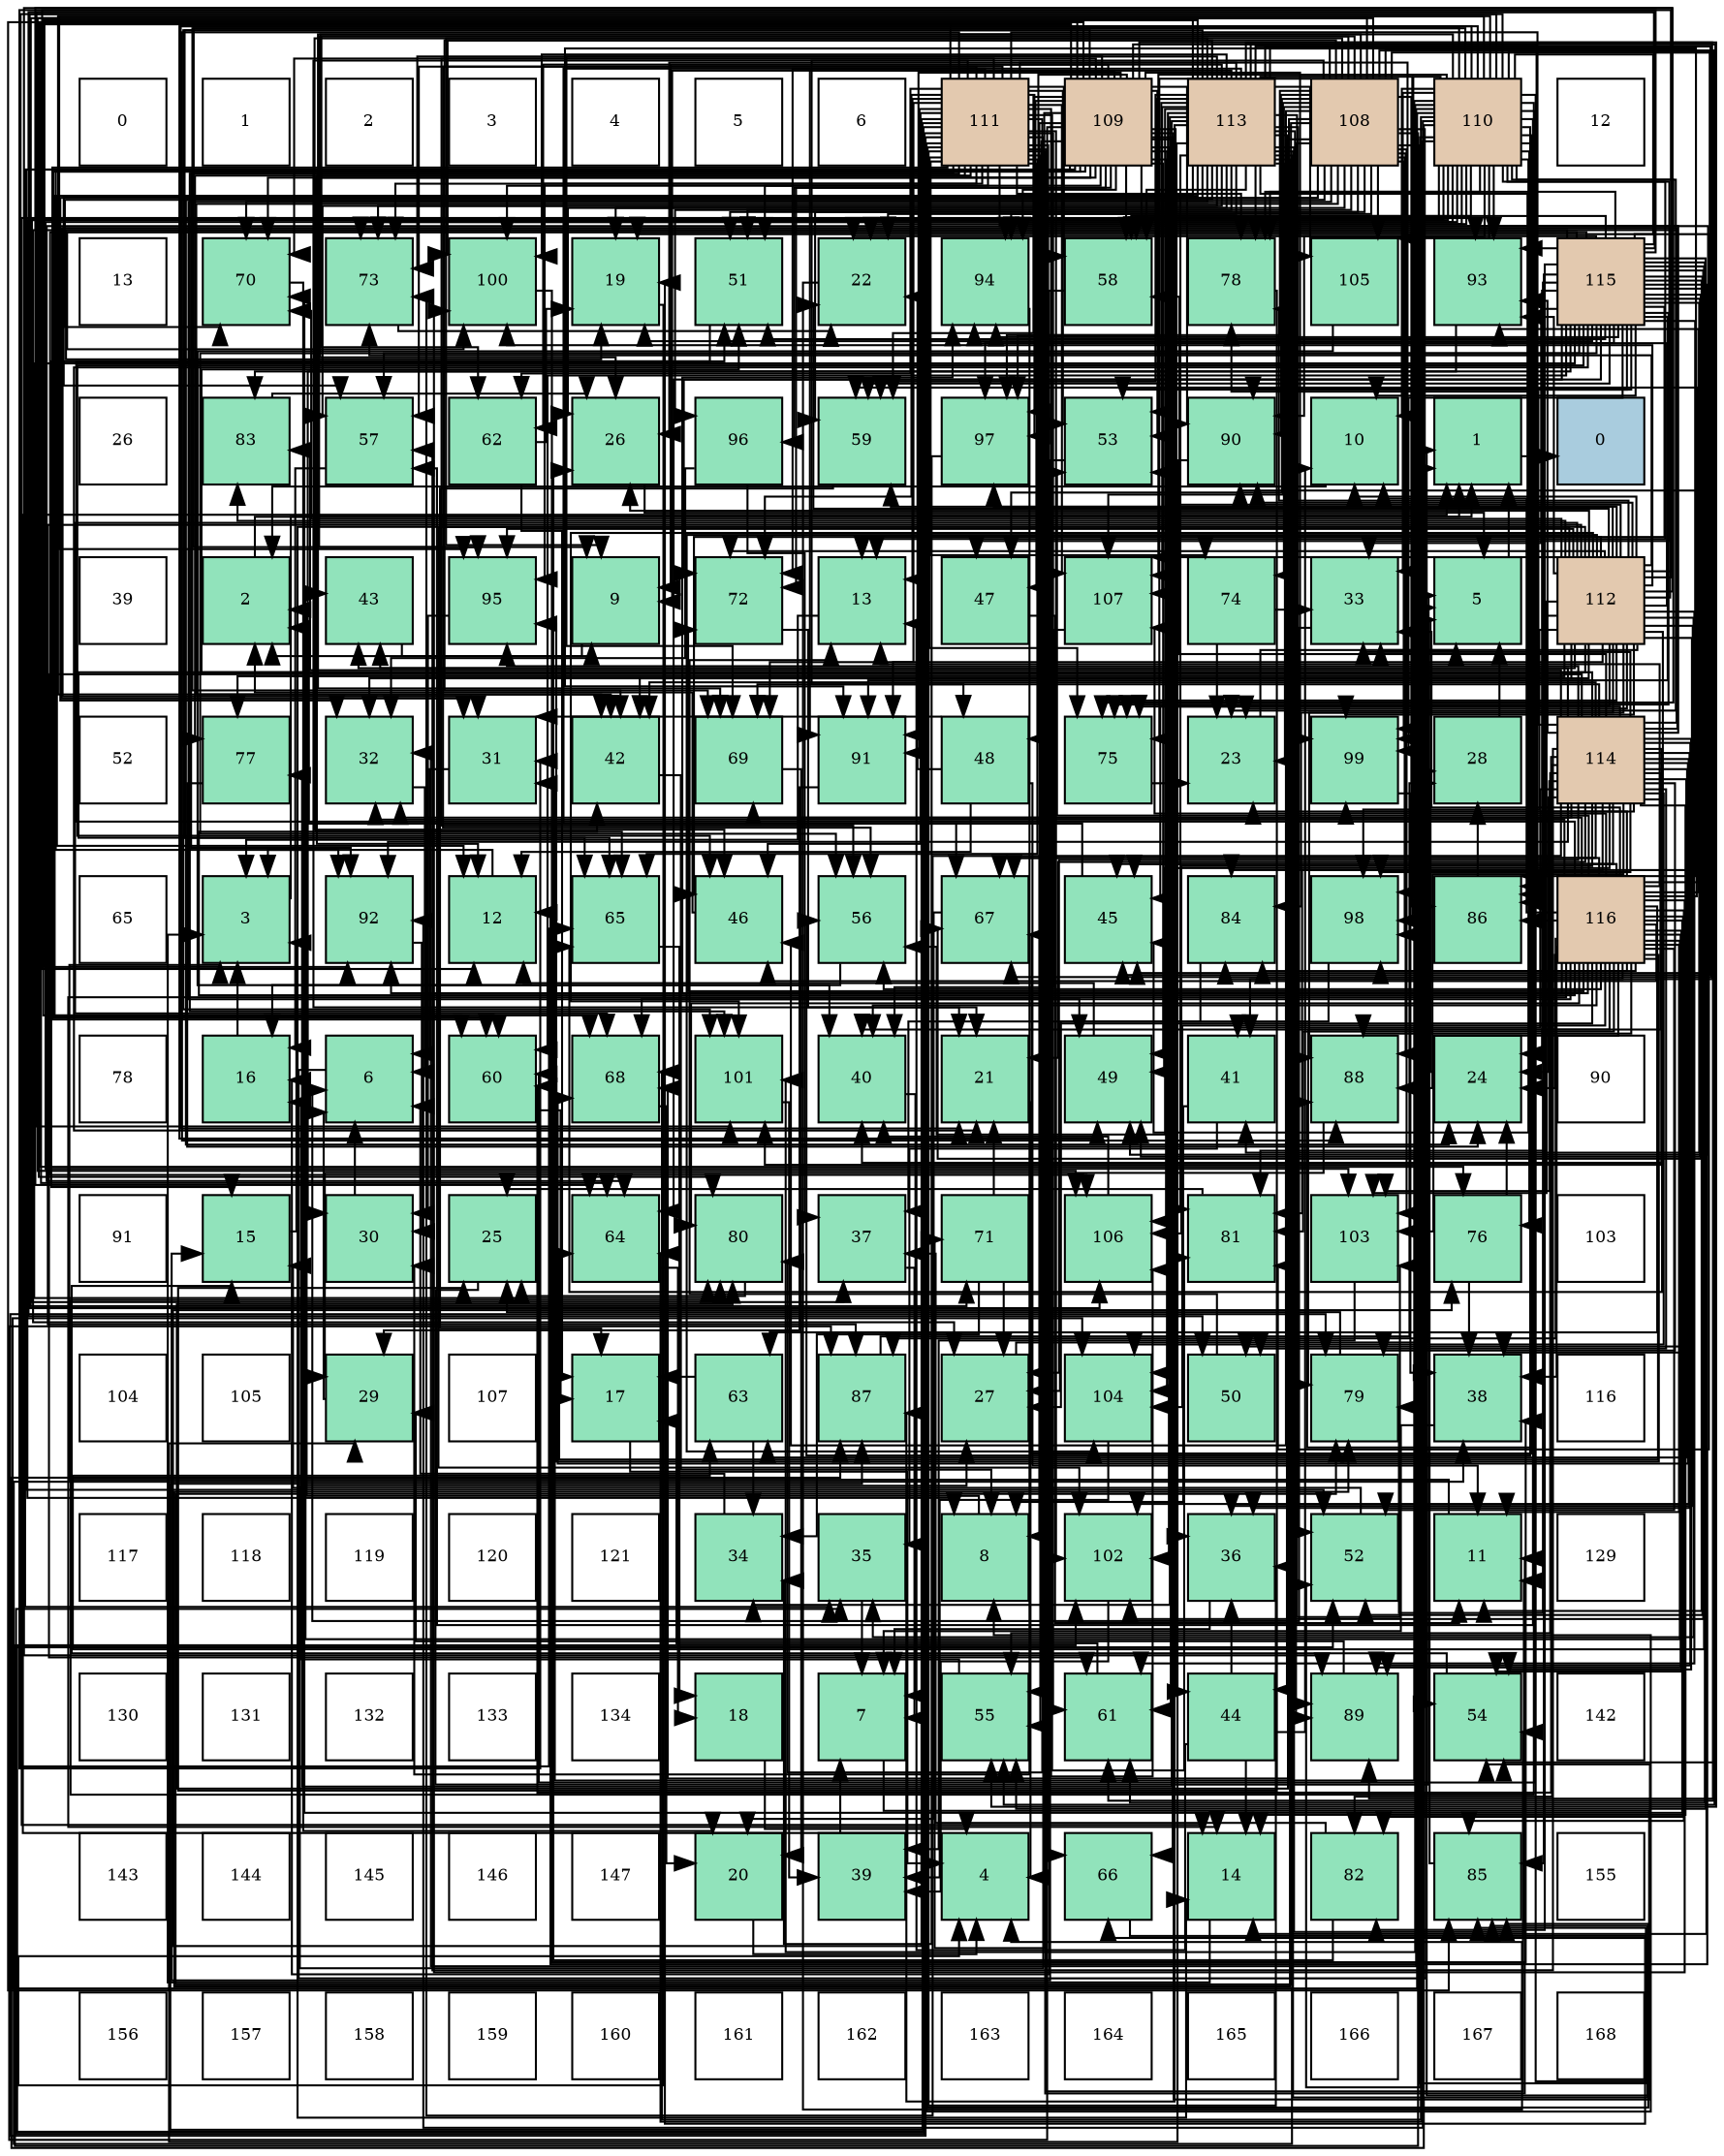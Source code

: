 digraph layout{
 rankdir=TB;
 splines=ortho;
 node [style=filled shape=square fixedsize=true width=0.6];
0[label="0", fontsize=8, fillcolor="#ffffff"];
1[label="1", fontsize=8, fillcolor="#ffffff"];
2[label="2", fontsize=8, fillcolor="#ffffff"];
3[label="3", fontsize=8, fillcolor="#ffffff"];
4[label="4", fontsize=8, fillcolor="#ffffff"];
5[label="5", fontsize=8, fillcolor="#ffffff"];
6[label="6", fontsize=8, fillcolor="#ffffff"];
7[label="111", fontsize=8, fillcolor="#e3c9af"];
8[label="109", fontsize=8, fillcolor="#e3c9af"];
9[label="113", fontsize=8, fillcolor="#e3c9af"];
10[label="108", fontsize=8, fillcolor="#e3c9af"];
11[label="110", fontsize=8, fillcolor="#e3c9af"];
12[label="12", fontsize=8, fillcolor="#ffffff"];
13[label="13", fontsize=8, fillcolor="#ffffff"];
14[label="70", fontsize=8, fillcolor="#91e3bb"];
15[label="73", fontsize=8, fillcolor="#91e3bb"];
16[label="100", fontsize=8, fillcolor="#91e3bb"];
17[label="19", fontsize=8, fillcolor="#91e3bb"];
18[label="51", fontsize=8, fillcolor="#91e3bb"];
19[label="22", fontsize=8, fillcolor="#91e3bb"];
20[label="94", fontsize=8, fillcolor="#91e3bb"];
21[label="58", fontsize=8, fillcolor="#91e3bb"];
22[label="78", fontsize=8, fillcolor="#91e3bb"];
23[label="105", fontsize=8, fillcolor="#91e3bb"];
24[label="93", fontsize=8, fillcolor="#91e3bb"];
25[label="115", fontsize=8, fillcolor="#e3c9af"];
26[label="26", fontsize=8, fillcolor="#ffffff"];
27[label="83", fontsize=8, fillcolor="#91e3bb"];
28[label="57", fontsize=8, fillcolor="#91e3bb"];
29[label="62", fontsize=8, fillcolor="#91e3bb"];
30[label="26", fontsize=8, fillcolor="#91e3bb"];
31[label="96", fontsize=8, fillcolor="#91e3bb"];
32[label="59", fontsize=8, fillcolor="#91e3bb"];
33[label="97", fontsize=8, fillcolor="#91e3bb"];
34[label="53", fontsize=8, fillcolor="#91e3bb"];
35[label="90", fontsize=8, fillcolor="#91e3bb"];
36[label="10", fontsize=8, fillcolor="#91e3bb"];
37[label="1", fontsize=8, fillcolor="#91e3bb"];
38[label="0", fontsize=8, fillcolor="#a9ccde"];
39[label="39", fontsize=8, fillcolor="#ffffff"];
40[label="2", fontsize=8, fillcolor="#91e3bb"];
41[label="43", fontsize=8, fillcolor="#91e3bb"];
42[label="95", fontsize=8, fillcolor="#91e3bb"];
43[label="9", fontsize=8, fillcolor="#91e3bb"];
44[label="72", fontsize=8, fillcolor="#91e3bb"];
45[label="13", fontsize=8, fillcolor="#91e3bb"];
46[label="47", fontsize=8, fillcolor="#91e3bb"];
47[label="107", fontsize=8, fillcolor="#91e3bb"];
48[label="74", fontsize=8, fillcolor="#91e3bb"];
49[label="33", fontsize=8, fillcolor="#91e3bb"];
50[label="5", fontsize=8, fillcolor="#91e3bb"];
51[label="112", fontsize=8, fillcolor="#e3c9af"];
52[label="52", fontsize=8, fillcolor="#ffffff"];
53[label="77", fontsize=8, fillcolor="#91e3bb"];
54[label="32", fontsize=8, fillcolor="#91e3bb"];
55[label="31", fontsize=8, fillcolor="#91e3bb"];
56[label="42", fontsize=8, fillcolor="#91e3bb"];
57[label="69", fontsize=8, fillcolor="#91e3bb"];
58[label="91", fontsize=8, fillcolor="#91e3bb"];
59[label="48", fontsize=8, fillcolor="#91e3bb"];
60[label="75", fontsize=8, fillcolor="#91e3bb"];
61[label="23", fontsize=8, fillcolor="#91e3bb"];
62[label="99", fontsize=8, fillcolor="#91e3bb"];
63[label="28", fontsize=8, fillcolor="#91e3bb"];
64[label="114", fontsize=8, fillcolor="#e3c9af"];
65[label="65", fontsize=8, fillcolor="#ffffff"];
66[label="3", fontsize=8, fillcolor="#91e3bb"];
67[label="92", fontsize=8, fillcolor="#91e3bb"];
68[label="12", fontsize=8, fillcolor="#91e3bb"];
69[label="65", fontsize=8, fillcolor="#91e3bb"];
70[label="46", fontsize=8, fillcolor="#91e3bb"];
71[label="56", fontsize=8, fillcolor="#91e3bb"];
72[label="67", fontsize=8, fillcolor="#91e3bb"];
73[label="45", fontsize=8, fillcolor="#91e3bb"];
74[label="84", fontsize=8, fillcolor="#91e3bb"];
75[label="98", fontsize=8, fillcolor="#91e3bb"];
76[label="86", fontsize=8, fillcolor="#91e3bb"];
77[label="116", fontsize=8, fillcolor="#e3c9af"];
78[label="78", fontsize=8, fillcolor="#ffffff"];
79[label="16", fontsize=8, fillcolor="#91e3bb"];
80[label="6", fontsize=8, fillcolor="#91e3bb"];
81[label="60", fontsize=8, fillcolor="#91e3bb"];
82[label="68", fontsize=8, fillcolor="#91e3bb"];
83[label="101", fontsize=8, fillcolor="#91e3bb"];
84[label="40", fontsize=8, fillcolor="#91e3bb"];
85[label="21", fontsize=8, fillcolor="#91e3bb"];
86[label="49", fontsize=8, fillcolor="#91e3bb"];
87[label="41", fontsize=8, fillcolor="#91e3bb"];
88[label="88", fontsize=8, fillcolor="#91e3bb"];
89[label="24", fontsize=8, fillcolor="#91e3bb"];
90[label="90", fontsize=8, fillcolor="#ffffff"];
91[label="91", fontsize=8, fillcolor="#ffffff"];
92[label="15", fontsize=8, fillcolor="#91e3bb"];
93[label="30", fontsize=8, fillcolor="#91e3bb"];
94[label="25", fontsize=8, fillcolor="#91e3bb"];
95[label="64", fontsize=8, fillcolor="#91e3bb"];
96[label="80", fontsize=8, fillcolor="#91e3bb"];
97[label="37", fontsize=8, fillcolor="#91e3bb"];
98[label="71", fontsize=8, fillcolor="#91e3bb"];
99[label="106", fontsize=8, fillcolor="#91e3bb"];
100[label="81", fontsize=8, fillcolor="#91e3bb"];
101[label="103", fontsize=8, fillcolor="#91e3bb"];
102[label="76", fontsize=8, fillcolor="#91e3bb"];
103[label="103", fontsize=8, fillcolor="#ffffff"];
104[label="104", fontsize=8, fillcolor="#ffffff"];
105[label="105", fontsize=8, fillcolor="#ffffff"];
106[label="29", fontsize=8, fillcolor="#91e3bb"];
107[label="107", fontsize=8, fillcolor="#ffffff"];
108[label="17", fontsize=8, fillcolor="#91e3bb"];
109[label="63", fontsize=8, fillcolor="#91e3bb"];
110[label="87", fontsize=8, fillcolor="#91e3bb"];
111[label="27", fontsize=8, fillcolor="#91e3bb"];
112[label="104", fontsize=8, fillcolor="#91e3bb"];
113[label="50", fontsize=8, fillcolor="#91e3bb"];
114[label="79", fontsize=8, fillcolor="#91e3bb"];
115[label="38", fontsize=8, fillcolor="#91e3bb"];
116[label="116", fontsize=8, fillcolor="#ffffff"];
117[label="117", fontsize=8, fillcolor="#ffffff"];
118[label="118", fontsize=8, fillcolor="#ffffff"];
119[label="119", fontsize=8, fillcolor="#ffffff"];
120[label="120", fontsize=8, fillcolor="#ffffff"];
121[label="121", fontsize=8, fillcolor="#ffffff"];
122[label="34", fontsize=8, fillcolor="#91e3bb"];
123[label="35", fontsize=8, fillcolor="#91e3bb"];
124[label="8", fontsize=8, fillcolor="#91e3bb"];
125[label="102", fontsize=8, fillcolor="#91e3bb"];
126[label="36", fontsize=8, fillcolor="#91e3bb"];
127[label="52", fontsize=8, fillcolor="#91e3bb"];
128[label="11", fontsize=8, fillcolor="#91e3bb"];
129[label="129", fontsize=8, fillcolor="#ffffff"];
130[label="130", fontsize=8, fillcolor="#ffffff"];
131[label="131", fontsize=8, fillcolor="#ffffff"];
132[label="132", fontsize=8, fillcolor="#ffffff"];
133[label="133", fontsize=8, fillcolor="#ffffff"];
134[label="134", fontsize=8, fillcolor="#ffffff"];
135[label="18", fontsize=8, fillcolor="#91e3bb"];
136[label="7", fontsize=8, fillcolor="#91e3bb"];
137[label="55", fontsize=8, fillcolor="#91e3bb"];
138[label="61", fontsize=8, fillcolor="#91e3bb"];
139[label="44", fontsize=8, fillcolor="#91e3bb"];
140[label="89", fontsize=8, fillcolor="#91e3bb"];
141[label="54", fontsize=8, fillcolor="#91e3bb"];
142[label="142", fontsize=8, fillcolor="#ffffff"];
143[label="143", fontsize=8, fillcolor="#ffffff"];
144[label="144", fontsize=8, fillcolor="#ffffff"];
145[label="145", fontsize=8, fillcolor="#ffffff"];
146[label="146", fontsize=8, fillcolor="#ffffff"];
147[label="147", fontsize=8, fillcolor="#ffffff"];
148[label="20", fontsize=8, fillcolor="#91e3bb"];
149[label="39", fontsize=8, fillcolor="#91e3bb"];
150[label="4", fontsize=8, fillcolor="#91e3bb"];
151[label="66", fontsize=8, fillcolor="#91e3bb"];
152[label="14", fontsize=8, fillcolor="#91e3bb"];
153[label="82", fontsize=8, fillcolor="#91e3bb"];
154[label="85", fontsize=8, fillcolor="#91e3bb"];
155[label="155", fontsize=8, fillcolor="#ffffff"];
156[label="156", fontsize=8, fillcolor="#ffffff"];
157[label="157", fontsize=8, fillcolor="#ffffff"];
158[label="158", fontsize=8, fillcolor="#ffffff"];
159[label="159", fontsize=8, fillcolor="#ffffff"];
160[label="160", fontsize=8, fillcolor="#ffffff"];
161[label="161", fontsize=8, fillcolor="#ffffff"];
162[label="162", fontsize=8, fillcolor="#ffffff"];
163[label="163", fontsize=8, fillcolor="#ffffff"];
164[label="164", fontsize=8, fillcolor="#ffffff"];
165[label="165", fontsize=8, fillcolor="#ffffff"];
166[label="166", fontsize=8, fillcolor="#ffffff"];
167[label="167", fontsize=8, fillcolor="#ffffff"];
168[label="168", fontsize=8, fillcolor="#ffffff"];
edge [constraint=false, style=vis];37 -> 38;
40 -> 37;
66 -> 37;
150 -> 37;
50 -> 37;
80 -> 37;
136 -> 37;
124 -> 40;
43 -> 40;
36 -> 40;
128 -> 66;
68 -> 66;
45 -> 66;
152 -> 66;
92 -> 66;
79 -> 66;
108 -> 150;
135 -> 150;
17 -> 150;
148 -> 150;
85 -> 150;
19 -> 150;
61 -> 50;
89 -> 50;
94 -> 50;
30 -> 50;
111 -> 50;
63 -> 50;
106 -> 80;
93 -> 80;
55 -> 80;
54 -> 80;
49 -> 80;
122 -> 80;
123 -> 136;
126 -> 136;
97 -> 136;
115 -> 136;
149 -> 136;
84 -> 136;
87 -> 124;
87 -> 123;
56 -> 124;
41 -> 43;
139 -> 36;
139 -> 45;
139 -> 152;
139 -> 126;
73 -> 40;
70 -> 40;
46 -> 128;
59 -> 128;
59 -> 68;
59 -> 19;
59 -> 55;
86 -> 68;
113 -> 45;
18 -> 92;
127 -> 92;
34 -> 92;
141 -> 92;
137 -> 79;
71 -> 79;
28 -> 79;
21 -> 79;
32 -> 108;
81 -> 108;
138 -> 108;
29 -> 108;
29 -> 17;
109 -> 108;
109 -> 122;
95 -> 135;
69 -> 135;
151 -> 17;
72 -> 148;
82 -> 148;
57 -> 148;
14 -> 148;
98 -> 85;
98 -> 111;
98 -> 122;
44 -> 85;
15 -> 19;
48 -> 61;
48 -> 49;
60 -> 61;
102 -> 89;
102 -> 115;
53 -> 89;
22 -> 94;
114 -> 94;
96 -> 94;
100 -> 94;
153 -> 30;
153 -> 97;
27 -> 30;
74 -> 111;
154 -> 63;
76 -> 63;
110 -> 63;
88 -> 106;
140 -> 106;
35 -> 106;
58 -> 106;
67 -> 93;
24 -> 93;
20 -> 93;
42 -> 93;
31 -> 54;
31 -> 97;
33 -> 122;
75 -> 97;
62 -> 115;
16 -> 115;
83 -> 149;
125 -> 149;
101 -> 149;
112 -> 149;
23 -> 84;
99 -> 84;
47 -> 84;
10 -> 43;
10 -> 30;
10 -> 56;
10 -> 139;
10 -> 73;
10 -> 70;
10 -> 46;
10 -> 59;
10 -> 86;
10 -> 18;
10 -> 141;
10 -> 137;
10 -> 28;
10 -> 32;
10 -> 138;
10 -> 29;
10 -> 151;
10 -> 82;
10 -> 57;
10 -> 14;
10 -> 98;
10 -> 48;
10 -> 60;
10 -> 114;
10 -> 76;
10 -> 88;
10 -> 140;
10 -> 35;
10 -> 58;
10 -> 20;
10 -> 42;
10 -> 31;
10 -> 33;
10 -> 75;
10 -> 62;
10 -> 16;
10 -> 125;
10 -> 101;
10 -> 23;
10 -> 99;
10 -> 47;
8 -> 124;
8 -> 43;
8 -> 123;
8 -> 139;
8 -> 59;
8 -> 86;
8 -> 127;
8 -> 34;
8 -> 141;
8 -> 137;
8 -> 71;
8 -> 21;
8 -> 32;
8 -> 81;
8 -> 138;
8 -> 29;
8 -> 69;
8 -> 151;
8 -> 14;
8 -> 98;
8 -> 44;
8 -> 15;
8 -> 102;
8 -> 96;
8 -> 74;
8 -> 154;
8 -> 76;
8 -> 110;
8 -> 35;
8 -> 58;
8 -> 67;
8 -> 24;
8 -> 20;
8 -> 31;
8 -> 33;
8 -> 62;
8 -> 16;
8 -> 83;
8 -> 125;
8 -> 112;
8 -> 99;
11 -> 124;
11 -> 43;
11 -> 36;
11 -> 45;
11 -> 152;
11 -> 17;
11 -> 85;
11 -> 19;
11 -> 61;
11 -> 30;
11 -> 55;
11 -> 54;
11 -> 49;
11 -> 97;
11 -> 56;
11 -> 73;
11 -> 46;
11 -> 86;
11 -> 127;
11 -> 71;
11 -> 28;
11 -> 21;
11 -> 81;
11 -> 95;
11 -> 69;
11 -> 72;
11 -> 82;
11 -> 57;
11 -> 15;
11 -> 60;
11 -> 102;
11 -> 22;
11 -> 96;
11 -> 154;
11 -> 110;
11 -> 88;
11 -> 140;
11 -> 35;
11 -> 67;
11 -> 24;
11 -> 20;
11 -> 42;
11 -> 75;
11 -> 83;
11 -> 101;
11 -> 112;
11 -> 23;
11 -> 99;
11 -> 47;
7 -> 124;
7 -> 128;
7 -> 68;
7 -> 45;
7 -> 85;
7 -> 111;
7 -> 123;
7 -> 126;
7 -> 70;
7 -> 46;
7 -> 86;
7 -> 18;
7 -> 127;
7 -> 34;
7 -> 141;
7 -> 137;
7 -> 71;
7 -> 28;
7 -> 21;
7 -> 81;
7 -> 138;
7 -> 29;
7 -> 95;
7 -> 69;
7 -> 151;
7 -> 72;
7 -> 57;
7 -> 14;
7 -> 44;
7 -> 15;
7 -> 48;
7 -> 60;
7 -> 102;
7 -> 53;
7 -> 22;
7 -> 114;
7 -> 96;
7 -> 100;
7 -> 154;
7 -> 76;
7 -> 110;
7 -> 88;
7 -> 58;
7 -> 67;
7 -> 42;
7 -> 33;
7 -> 62;
7 -> 83;
7 -> 125;
7 -> 99;
7 -> 47;
51 -> 36;
51 -> 68;
51 -> 152;
51 -> 19;
51 -> 61;
51 -> 30;
51 -> 55;
51 -> 54;
51 -> 49;
51 -> 123;
51 -> 126;
51 -> 84;
51 -> 56;
51 -> 41;
51 -> 73;
51 -> 70;
51 -> 113;
51 -> 21;
51 -> 32;
51 -> 138;
51 -> 95;
51 -> 69;
51 -> 82;
51 -> 14;
51 -> 44;
51 -> 15;
51 -> 60;
51 -> 53;
51 -> 22;
51 -> 100;
51 -> 27;
51 -> 74;
51 -> 110;
51 -> 88;
51 -> 140;
51 -> 35;
51 -> 58;
51 -> 24;
51 -> 20;
51 -> 42;
51 -> 33;
51 -> 75;
51 -> 62;
51 -> 16;
51 -> 83;
51 -> 125;
51 -> 101;
51 -> 112;
51 -> 47;
9 -> 43;
9 -> 128;
9 -> 68;
9 -> 17;
9 -> 19;
9 -> 61;
9 -> 89;
9 -> 30;
9 -> 54;
9 -> 122;
9 -> 126;
9 -> 115;
9 -> 56;
9 -> 73;
9 -> 70;
9 -> 18;
9 -> 127;
9 -> 34;
9 -> 141;
9 -> 137;
9 -> 71;
9 -> 28;
9 -> 21;
9 -> 32;
9 -> 81;
9 -> 69;
9 -> 72;
9 -> 82;
9 -> 57;
9 -> 14;
9 -> 44;
9 -> 15;
9 -> 53;
9 -> 22;
9 -> 114;
9 -> 96;
9 -> 100;
9 -> 74;
9 -> 154;
9 -> 76;
9 -> 110;
9 -> 140;
9 -> 58;
9 -> 67;
9 -> 33;
9 -> 75;
9 -> 16;
9 -> 101;
9 -> 112;
9 -> 23;
9 -> 47;
64 -> 152;
64 -> 17;
64 -> 85;
64 -> 89;
64 -> 111;
64 -> 55;
64 -> 54;
64 -> 49;
64 -> 126;
64 -> 115;
64 -> 84;
64 -> 87;
64 -> 56;
64 -> 41;
64 -> 73;
64 -> 86;
64 -> 113;
64 -> 18;
64 -> 34;
64 -> 141;
64 -> 137;
64 -> 28;
64 -> 81;
64 -> 138;
64 -> 109;
64 -> 95;
64 -> 69;
64 -> 72;
64 -> 82;
64 -> 57;
64 -> 15;
64 -> 60;
64 -> 22;
64 -> 114;
64 -> 100;
64 -> 153;
64 -> 27;
64 -> 88;
64 -> 140;
64 -> 67;
64 -> 24;
64 -> 42;
64 -> 75;
64 -> 62;
64 -> 83;
64 -> 125;
64 -> 101;
64 -> 112;
64 -> 99;
25 -> 36;
25 -> 128;
25 -> 68;
25 -> 45;
25 -> 152;
25 -> 17;
25 -> 85;
25 -> 19;
25 -> 89;
25 -> 111;
25 -> 55;
25 -> 49;
25 -> 87;
25 -> 70;
25 -> 86;
25 -> 113;
25 -> 18;
25 -> 127;
25 -> 34;
25 -> 137;
25 -> 71;
25 -> 28;
25 -> 21;
25 -> 32;
25 -> 81;
25 -> 138;
25 -> 109;
25 -> 95;
25 -> 72;
25 -> 44;
25 -> 60;
25 -> 22;
25 -> 114;
25 -> 96;
25 -> 100;
25 -> 153;
25 -> 27;
25 -> 154;
25 -> 76;
25 -> 35;
25 -> 58;
25 -> 24;
25 -> 20;
25 -> 33;
25 -> 62;
25 -> 16;
25 -> 83;
25 -> 125;
25 -> 99;
77 -> 36;
77 -> 128;
77 -> 45;
77 -> 152;
77 -> 61;
77 -> 89;
77 -> 111;
77 -> 54;
77 -> 49;
77 -> 115;
77 -> 84;
77 -> 87;
77 -> 56;
77 -> 41;
77 -> 73;
77 -> 70;
77 -> 18;
77 -> 127;
77 -> 34;
77 -> 141;
77 -> 71;
77 -> 32;
77 -> 109;
77 -> 95;
77 -> 72;
77 -> 82;
77 -> 57;
77 -> 14;
77 -> 44;
77 -> 114;
77 -> 96;
77 -> 100;
77 -> 153;
77 -> 74;
77 -> 154;
77 -> 76;
77 -> 110;
77 -> 88;
77 -> 140;
77 -> 35;
77 -> 67;
77 -> 24;
77 -> 20;
77 -> 42;
77 -> 75;
77 -> 16;
77 -> 101;
77 -> 112;
77 -> 47;
edge [constraint=true, style=invis];
0 -> 13 -> 26 -> 39 -> 52 -> 65 -> 78 -> 91 -> 104 -> 117 -> 130 -> 143 -> 156;
1 -> 14 -> 27 -> 40 -> 53 -> 66 -> 79 -> 92 -> 105 -> 118 -> 131 -> 144 -> 157;
2 -> 15 -> 28 -> 41 -> 54 -> 67 -> 80 -> 93 -> 106 -> 119 -> 132 -> 145 -> 158;
3 -> 16 -> 29 -> 42 -> 55 -> 68 -> 81 -> 94 -> 107 -> 120 -> 133 -> 146 -> 159;
4 -> 17 -> 30 -> 43 -> 56 -> 69 -> 82 -> 95 -> 108 -> 121 -> 134 -> 147 -> 160;
5 -> 18 -> 31 -> 44 -> 57 -> 70 -> 83 -> 96 -> 109 -> 122 -> 135 -> 148 -> 161;
6 -> 19 -> 32 -> 45 -> 58 -> 71 -> 84 -> 97 -> 110 -> 123 -> 136 -> 149 -> 162;
7 -> 20 -> 33 -> 46 -> 59 -> 72 -> 85 -> 98 -> 111 -> 124 -> 137 -> 150 -> 163;
8 -> 21 -> 34 -> 47 -> 60 -> 73 -> 86 -> 99 -> 112 -> 125 -> 138 -> 151 -> 164;
9 -> 22 -> 35 -> 48 -> 61 -> 74 -> 87 -> 100 -> 113 -> 126 -> 139 -> 152 -> 165;
10 -> 23 -> 36 -> 49 -> 62 -> 75 -> 88 -> 101 -> 114 -> 127 -> 140 -> 153 -> 166;
11 -> 24 -> 37 -> 50 -> 63 -> 76 -> 89 -> 102 -> 115 -> 128 -> 141 -> 154 -> 167;
12 -> 25 -> 38 -> 51 -> 64 -> 77 -> 90 -> 103 -> 116 -> 129 -> 142 -> 155 -> 168;
rank = same {0 -> 1 -> 2 -> 3 -> 4 -> 5 -> 6 -> 7 -> 8 -> 9 -> 10 -> 11 -> 12};
rank = same {13 -> 14 -> 15 -> 16 -> 17 -> 18 -> 19 -> 20 -> 21 -> 22 -> 23 -> 24 -> 25};
rank = same {26 -> 27 -> 28 -> 29 -> 30 -> 31 -> 32 -> 33 -> 34 -> 35 -> 36 -> 37 -> 38};
rank = same {39 -> 40 -> 41 -> 42 -> 43 -> 44 -> 45 -> 46 -> 47 -> 48 -> 49 -> 50 -> 51};
rank = same {52 -> 53 -> 54 -> 55 -> 56 -> 57 -> 58 -> 59 -> 60 -> 61 -> 62 -> 63 -> 64};
rank = same {65 -> 66 -> 67 -> 68 -> 69 -> 70 -> 71 -> 72 -> 73 -> 74 -> 75 -> 76 -> 77};
rank = same {78 -> 79 -> 80 -> 81 -> 82 -> 83 -> 84 -> 85 -> 86 -> 87 -> 88 -> 89 -> 90};
rank = same {91 -> 92 -> 93 -> 94 -> 95 -> 96 -> 97 -> 98 -> 99 -> 100 -> 101 -> 102 -> 103};
rank = same {104 -> 105 -> 106 -> 107 -> 108 -> 109 -> 110 -> 111 -> 112 -> 113 -> 114 -> 115 -> 116};
rank = same {117 -> 118 -> 119 -> 120 -> 121 -> 122 -> 123 -> 124 -> 125 -> 126 -> 127 -> 128 -> 129};
rank = same {130 -> 131 -> 132 -> 133 -> 134 -> 135 -> 136 -> 137 -> 138 -> 139 -> 140 -> 141 -> 142};
rank = same {143 -> 144 -> 145 -> 146 -> 147 -> 148 -> 149 -> 150 -> 151 -> 152 -> 153 -> 154 -> 155};
rank = same {156 -> 157 -> 158 -> 159 -> 160 -> 161 -> 162 -> 163 -> 164 -> 165 -> 166 -> 167 -> 168};
}
